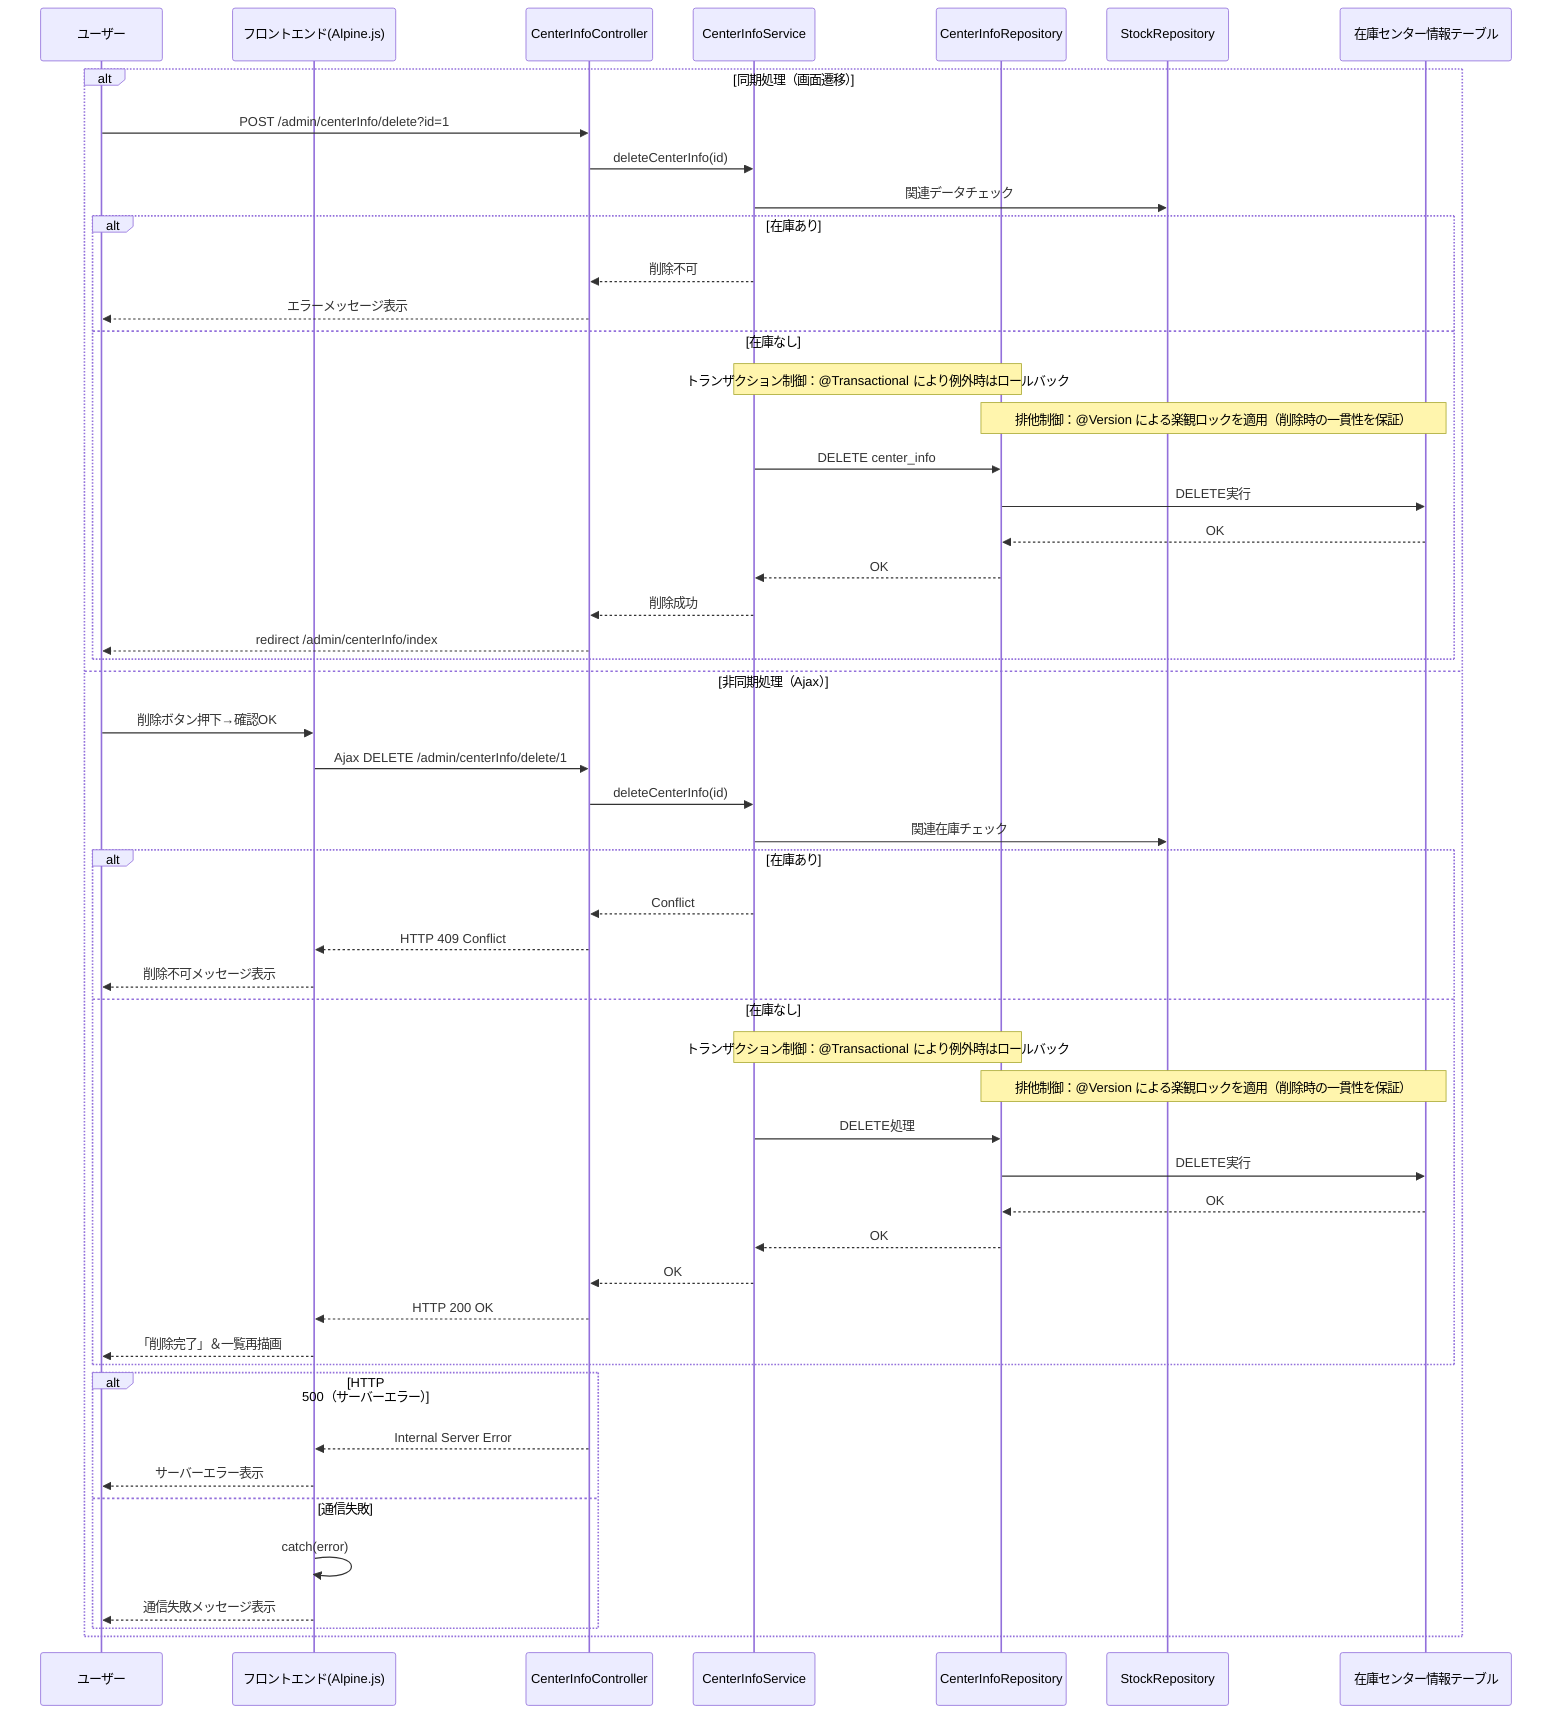 sequenceDiagram
    participant User as ユーザー
    participant Frontend as フロントエンド(Alpine.js)
    participant Controller as CenterInfoController
    participant Service as CenterInfoService
    participant Repository as CenterInfoRepository
    participant StockRepo as StockRepository
    participant DB as 在庫センター情報テーブル

    alt 同期処理（画面遷移）
        User->>Controller: POST /admin/centerInfo/delete?id=1
        Controller->>Service: deleteCenterInfo(id)
        Service->>StockRepo: 関連データチェック
        alt 在庫あり
            Service-->>Controller: 削除不可
            Controller-->>User: エラーメッセージ表示
        else 在庫なし
            note over Service,Repository: トランザクション制御：@Transactional により例外時はロールバック
            note over Repository,DB: 排他制御：@Version による楽観ロックを適用（削除時の一貫性を保証）
            Service->>Repository: DELETE center_info
            Repository->>DB: DELETE実行
            DB-->>Repository: OK
            Repository-->>Service: OK
            Service-->>Controller: 削除成功
            Controller-->>User: redirect /admin/centerInfo/index
        end
    else 非同期処理（Ajax）
        User->>Frontend: 削除ボタン押下→確認OK
        Frontend->>Controller: Ajax DELETE /admin/centerInfo/delete/1
        Controller->>Service: deleteCenterInfo(id)
        Service->>StockRepo: 関連在庫チェック
        alt 在庫あり
            Service-->>Controller: Conflict
            Controller-->>Frontend: HTTP 409 Conflict
            Frontend-->>User: 削除不可メッセージ表示
        else 在庫なし
            note over Service,Repository: トランザクション制御：@Transactional により例外時はロールバック
            note over Repository,DB: 排他制御：@Version による楽観ロックを適用（削除時の一貫性を保証）
            Service->>Repository: DELETE処理
            Repository->>DB: DELETE実行
            DB-->>Repository: OK
            Repository-->>Service: OK
            Service-->>Controller: OK
            Controller-->>Frontend: HTTP 200 OK
            Frontend-->>User: 「削除完了」＆一覧再描画
        end

        alt HTTP 500（サーバーエラー）
            Controller-->>Frontend: Internal Server Error
            Frontend-->>User: サーバーエラー表示
        else 通信失敗
            Frontend->>Frontend: catch(error)
            Frontend-->>User: 通信失敗メッセージ表示
        end
    end